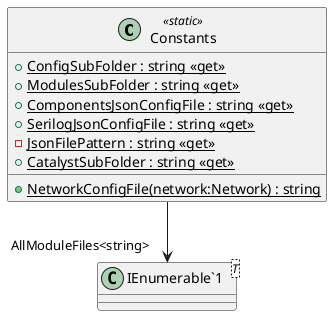 @startuml
class Constants <<static>> {
    + {static} ConfigSubFolder : string <<get>>
    + {static} ModulesSubFolder : string <<get>>
    + {static} ComponentsJsonConfigFile : string <<get>>
    + {static} SerilogJsonConfigFile : string <<get>>
    - {static} JsonFilePattern : string <<get>>
    + {static} CatalystSubFolder : string <<get>>
    + {static} NetworkConfigFile(network:Network) : string
}
class "IEnumerable`1"<T> {
}
Constants --> "AllModuleFiles<string>" "IEnumerable`1"
@enduml
